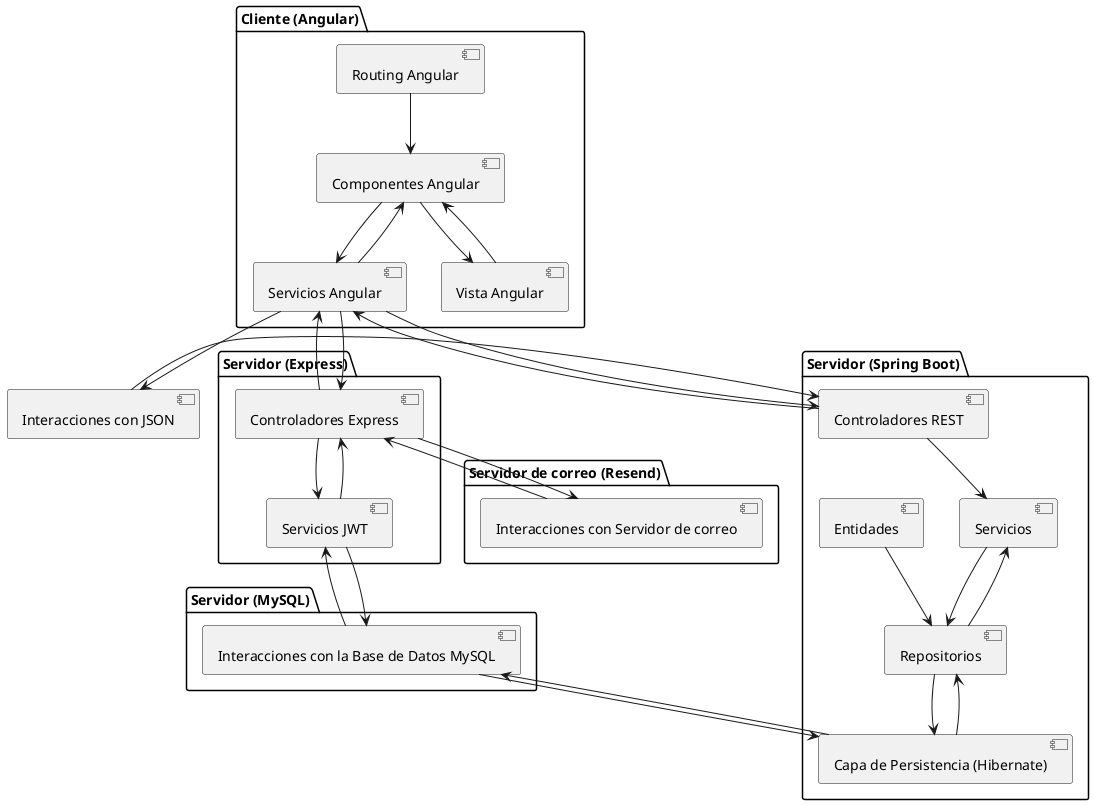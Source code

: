 @startuml

package "Cliente (Angular)" {
    [Componentes Angular]
    [Servicios Angular]
    [Routing Angular]
    [Vista Angular]
}

package "Servidor (Express)" {
    [Controladores Express]
    [Servicios JWT]
   
}

package "Servidor (Spring Boot)" {
    [Controladores REST]
    [Entidades]
    [Servicios]
    [Repositorios]
    [Capa de Persistencia (Hibernate)]
    
}

package "Servidor (MySQL)"{
  [Interacciones con la Base de Datos MySQL]
}


package "Servidor de correo (Resend)"{
  [Interacciones con Servidor de correo]
}

[Componentes Angular] --> [Servicios Angular]
[Routing Angular] --> [Componentes Angular]
[Vista Angular] --> [Componentes Angular]
[Componentes Angular] --> [Vista Angular]
[Controladores Express] --> [Servicios JWT]
[Servicios JWT] --> [Interacciones con la Base de Datos MySQL]
[Servicios Angular] --> [Controladores REST]
[Servicios Angular] --> [Controladores Express]
[Servicios Angular] --> [Interacciones con JSON]
[Interacciones con la Base de Datos MySQL] --> [Capa de Persistencia (Hibernate)]
[Interacciones con la Base de Datos MySQL] --> [Servicios JWT]
[Servicios JWT] --> [Controladores Express]

[Controladores REST] --> [Servicios]
[Entidades] --> [Repositorios]
[Servicios] --> [Repositorios]
[Interacciones con JSON] --> [Controladores REST]
[Repositorios] --> [Capa de Persistencia (Hibernate)]
[Controladores Express] --> [Servicios Angular]
[Controladores REST] --> [Servicios Angular]
[Capa de Persistencia (Hibernate)] --> [Repositorios]
[Repositorios] --> [Servicios]
[Capa de Persistencia (Hibernate)] --> [Interacciones con la Base de Datos MySQL]
[Controladores Express] --> [Interacciones con Servidor de correo] 
[Interacciones con Servidor de correo] --> [Controladores Express]
[Servicios Angular] --> [Componentes Angular]

@enduml